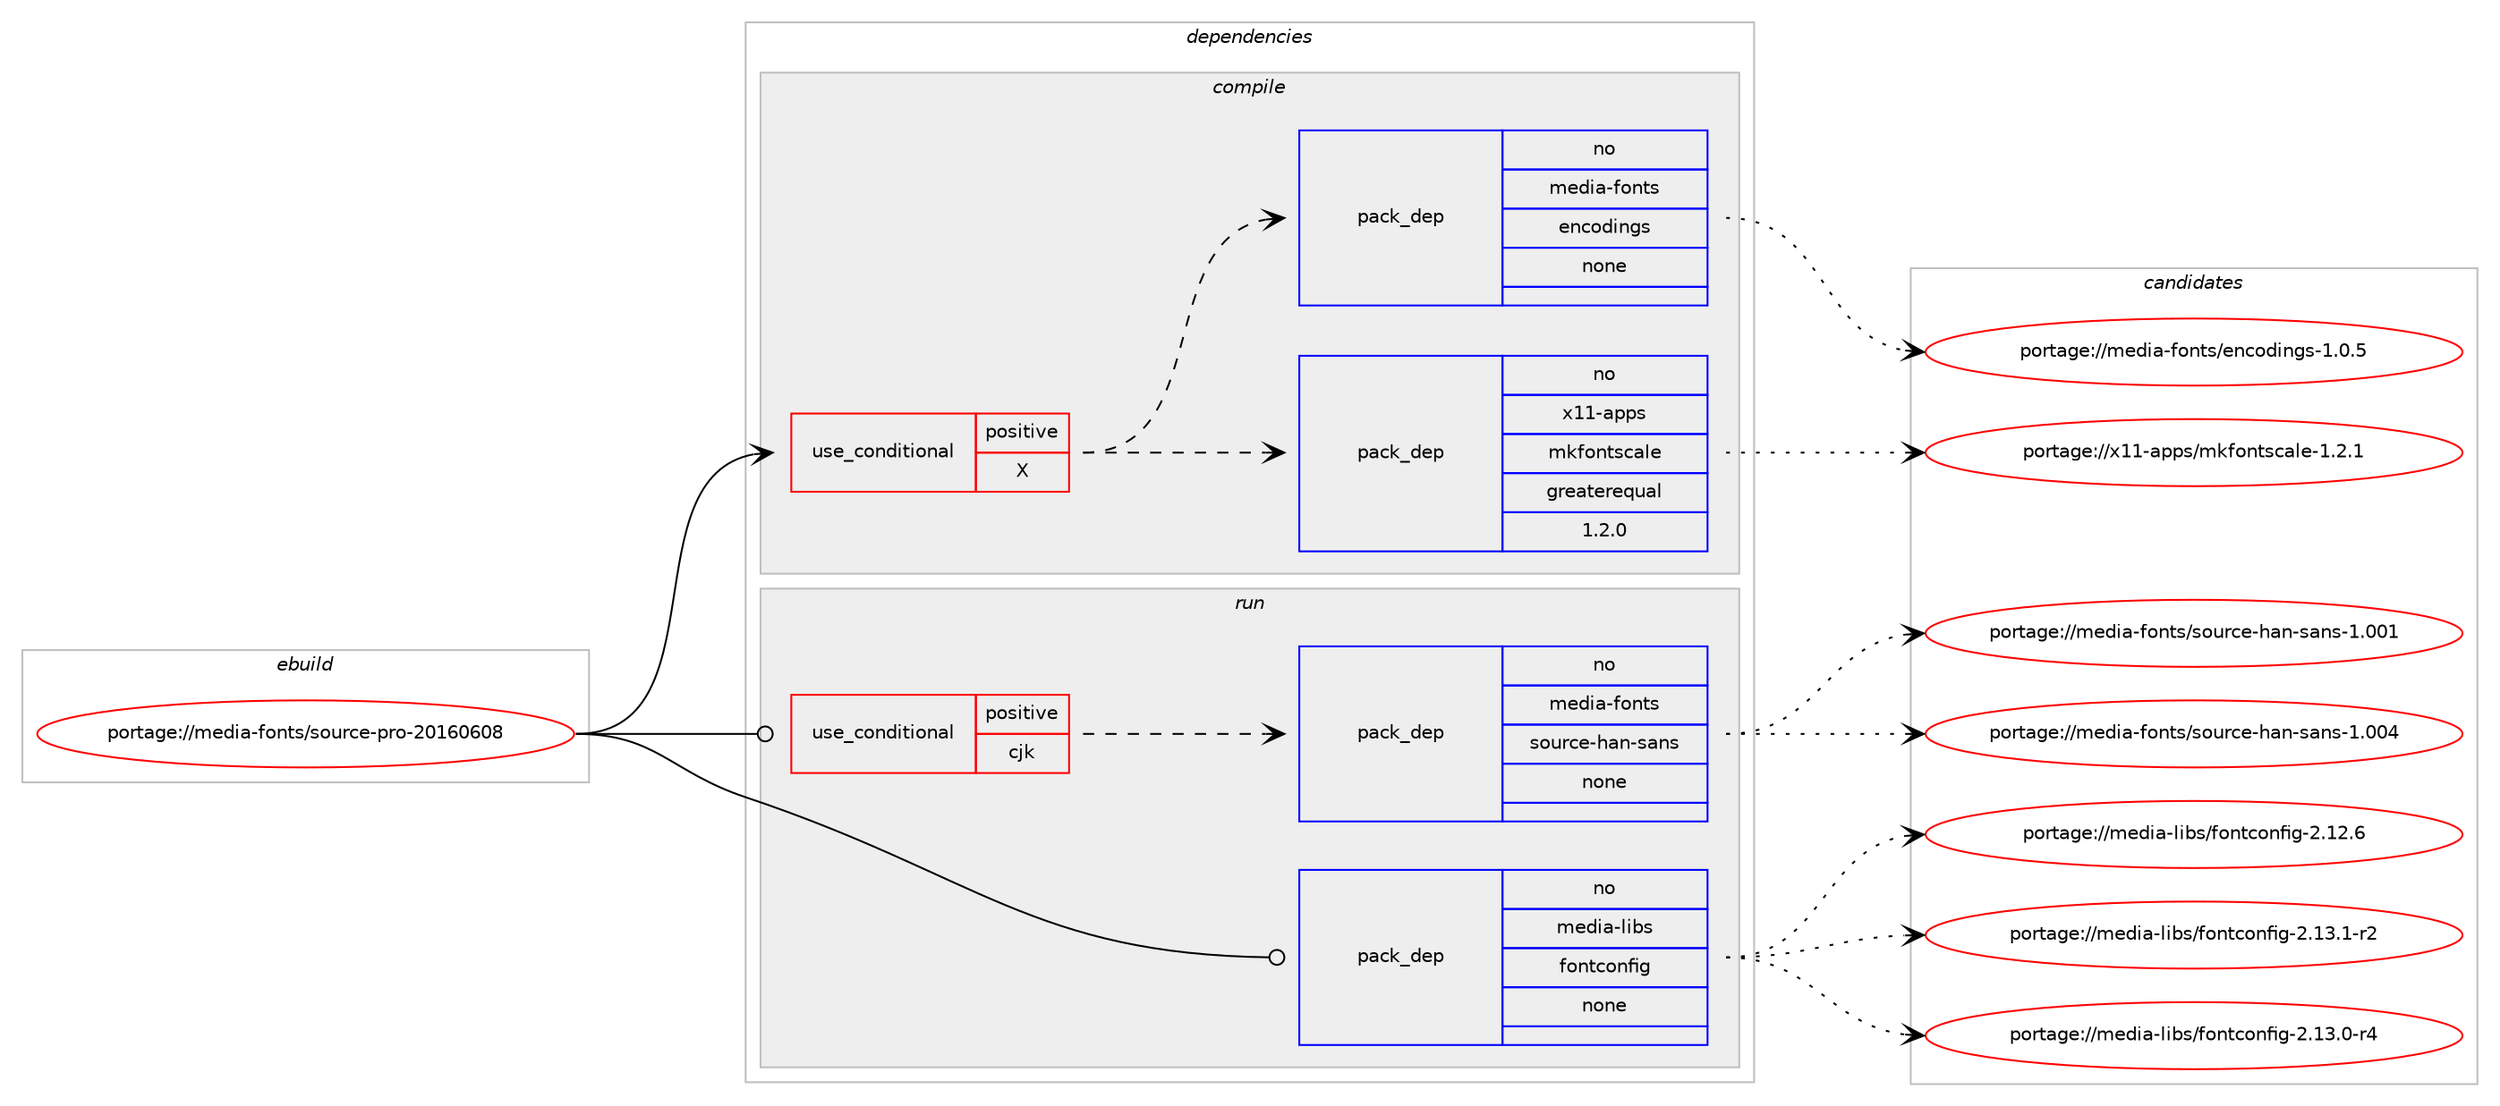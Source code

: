 digraph prolog {

# *************
# Graph options
# *************

newrank=true;
concentrate=true;
compound=true;
graph [rankdir=LR,fontname=Helvetica,fontsize=10,ranksep=1.5];#, ranksep=2.5, nodesep=0.2];
edge  [arrowhead=vee];
node  [fontname=Helvetica,fontsize=10];

# **********
# The ebuild
# **********

subgraph cluster_leftcol {
color=gray;
rank=same;
label=<<i>ebuild</i>>;
id [label="portage://media-fonts/source-pro-20160608", color=red, width=4, href="../media-fonts/source-pro-20160608.svg"];
}

# ****************
# The dependencies
# ****************

subgraph cluster_midcol {
color=gray;
label=<<i>dependencies</i>>;
subgraph cluster_compile {
fillcolor="#eeeeee";
style=filled;
label=<<i>compile</i>>;
subgraph cond52214 {
dependency227653 [label=<<TABLE BORDER="0" CELLBORDER="1" CELLSPACING="0" CELLPADDING="4"><TR><TD ROWSPAN="3" CELLPADDING="10">use_conditional</TD></TR><TR><TD>positive</TD></TR><TR><TD>X</TD></TR></TABLE>>, shape=none, color=red];
subgraph pack171988 {
dependency227654 [label=<<TABLE BORDER="0" CELLBORDER="1" CELLSPACING="0" CELLPADDING="4" WIDTH="220"><TR><TD ROWSPAN="6" CELLPADDING="30">pack_dep</TD></TR><TR><TD WIDTH="110">no</TD></TR><TR><TD>x11-apps</TD></TR><TR><TD>mkfontscale</TD></TR><TR><TD>greaterequal</TD></TR><TR><TD>1.2.0</TD></TR></TABLE>>, shape=none, color=blue];
}
dependency227653:e -> dependency227654:w [weight=20,style="dashed",arrowhead="vee"];
subgraph pack171989 {
dependency227655 [label=<<TABLE BORDER="0" CELLBORDER="1" CELLSPACING="0" CELLPADDING="4" WIDTH="220"><TR><TD ROWSPAN="6" CELLPADDING="30">pack_dep</TD></TR><TR><TD WIDTH="110">no</TD></TR><TR><TD>media-fonts</TD></TR><TR><TD>encodings</TD></TR><TR><TD>none</TD></TR><TR><TD></TD></TR></TABLE>>, shape=none, color=blue];
}
dependency227653:e -> dependency227655:w [weight=20,style="dashed",arrowhead="vee"];
}
id:e -> dependency227653:w [weight=20,style="solid",arrowhead="vee"];
}
subgraph cluster_compileandrun {
fillcolor="#eeeeee";
style=filled;
label=<<i>compile and run</i>>;
}
subgraph cluster_run {
fillcolor="#eeeeee";
style=filled;
label=<<i>run</i>>;
subgraph cond52215 {
dependency227656 [label=<<TABLE BORDER="0" CELLBORDER="1" CELLSPACING="0" CELLPADDING="4"><TR><TD ROWSPAN="3" CELLPADDING="10">use_conditional</TD></TR><TR><TD>positive</TD></TR><TR><TD>cjk</TD></TR></TABLE>>, shape=none, color=red];
subgraph pack171990 {
dependency227657 [label=<<TABLE BORDER="0" CELLBORDER="1" CELLSPACING="0" CELLPADDING="4" WIDTH="220"><TR><TD ROWSPAN="6" CELLPADDING="30">pack_dep</TD></TR><TR><TD WIDTH="110">no</TD></TR><TR><TD>media-fonts</TD></TR><TR><TD>source-han-sans</TD></TR><TR><TD>none</TD></TR><TR><TD></TD></TR></TABLE>>, shape=none, color=blue];
}
dependency227656:e -> dependency227657:w [weight=20,style="dashed",arrowhead="vee"];
}
id:e -> dependency227656:w [weight=20,style="solid",arrowhead="odot"];
subgraph pack171991 {
dependency227658 [label=<<TABLE BORDER="0" CELLBORDER="1" CELLSPACING="0" CELLPADDING="4" WIDTH="220"><TR><TD ROWSPAN="6" CELLPADDING="30">pack_dep</TD></TR><TR><TD WIDTH="110">no</TD></TR><TR><TD>media-libs</TD></TR><TR><TD>fontconfig</TD></TR><TR><TD>none</TD></TR><TR><TD></TD></TR></TABLE>>, shape=none, color=blue];
}
id:e -> dependency227658:w [weight=20,style="solid",arrowhead="odot"];
}
}

# **************
# The candidates
# **************

subgraph cluster_choices {
rank=same;
color=gray;
label=<<i>candidates</i>>;

subgraph choice171988 {
color=black;
nodesep=1;
choice12049494597112112115471091071021111101161159997108101454946504649 [label="portage://x11-apps/mkfontscale-1.2.1", color=red, width=4,href="../x11-apps/mkfontscale-1.2.1.svg"];
dependency227654:e -> choice12049494597112112115471091071021111101161159997108101454946504649:w [style=dotted,weight="100"];
}
subgraph choice171989 {
color=black;
nodesep=1;
choice10910110010597451021111101161154710111099111100105110103115454946484653 [label="portage://media-fonts/encodings-1.0.5", color=red, width=4,href="../media-fonts/encodings-1.0.5.svg"];
dependency227655:e -> choice10910110010597451021111101161154710111099111100105110103115454946484653:w [style=dotted,weight="100"];
}
subgraph choice171990 {
color=black;
nodesep=1;
choice1091011001059745102111110116115471151111171149910145104971104511597110115454946484852 [label="portage://media-fonts/source-han-sans-1.004", color=red, width=4,href="../media-fonts/source-han-sans-1.004.svg"];
choice1091011001059745102111110116115471151111171149910145104971104511597110115454946484849 [label="portage://media-fonts/source-han-sans-1.001", color=red, width=4,href="../media-fonts/source-han-sans-1.001.svg"];
dependency227657:e -> choice1091011001059745102111110116115471151111171149910145104971104511597110115454946484852:w [style=dotted,weight="100"];
dependency227657:e -> choice1091011001059745102111110116115471151111171149910145104971104511597110115454946484849:w [style=dotted,weight="100"];
}
subgraph choice171991 {
color=black;
nodesep=1;
choice1091011001059745108105981154710211111011699111110102105103455046495146494511450 [label="portage://media-libs/fontconfig-2.13.1-r2", color=red, width=4,href="../media-libs/fontconfig-2.13.1-r2.svg"];
choice1091011001059745108105981154710211111011699111110102105103455046495146484511452 [label="portage://media-libs/fontconfig-2.13.0-r4", color=red, width=4,href="../media-libs/fontconfig-2.13.0-r4.svg"];
choice109101100105974510810598115471021111101169911111010210510345504649504654 [label="portage://media-libs/fontconfig-2.12.6", color=red, width=4,href="../media-libs/fontconfig-2.12.6.svg"];
dependency227658:e -> choice1091011001059745108105981154710211111011699111110102105103455046495146494511450:w [style=dotted,weight="100"];
dependency227658:e -> choice1091011001059745108105981154710211111011699111110102105103455046495146484511452:w [style=dotted,weight="100"];
dependency227658:e -> choice109101100105974510810598115471021111101169911111010210510345504649504654:w [style=dotted,weight="100"];
}
}

}
